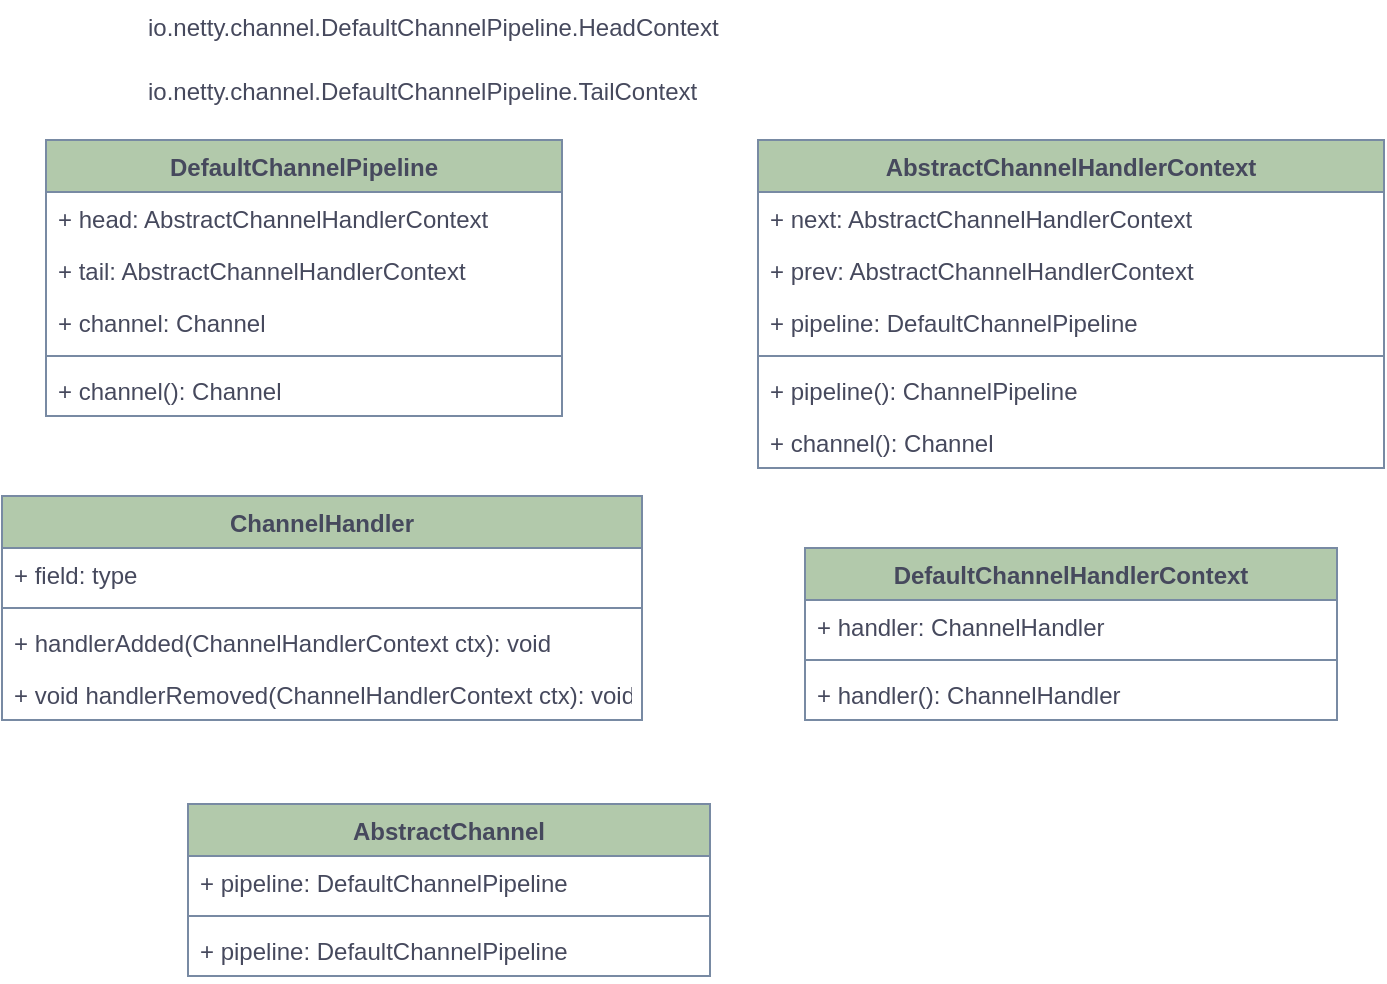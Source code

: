 <mxfile version="18.0.0" type="device" pages="2"><diagram id="C5RBs43oDa-KdzZeNtuy" name="UML"><mxGraphModel dx="782" dy="539" grid="0" gridSize="10" guides="1" tooltips="1" connect="1" arrows="1" fold="1" page="1" pageScale="1" pageWidth="827" pageHeight="1169" math="0" shadow="0"><root><mxCell id="WIyWlLk6GJQsqaUBKTNV-0"/><mxCell id="WIyWlLk6GJQsqaUBKTNV-1" parent="WIyWlLk6GJQsqaUBKTNV-0"/><mxCell id="BE4m7aeGJDHvJNT7Fiv7-10" value="DefaultChannelHandlerContext" style="swimlane;fontStyle=1;align=center;verticalAlign=top;childLayout=stackLayout;horizontal=1;startSize=26;horizontalStack=0;resizeParent=1;resizeParentMax=0;resizeLast=0;collapsible=1;marginBottom=0;rounded=0;fillColor=#B2C9AB;strokeColor=#788AA3;fontColor=#46495D;" parent="WIyWlLk6GJQsqaUBKTNV-1" vertex="1"><mxGeometry x="457.5" y="317" width="266" height="86" as="geometry"/></mxCell><mxCell id="BE4m7aeGJDHvJNT7Fiv7-11" value="+ handler: ChannelHandler" style="text;strokeColor=none;fillColor=none;align=left;verticalAlign=top;spacingLeft=4;spacingRight=4;overflow=hidden;rotatable=0;points=[[0,0.5],[1,0.5]];portConstraint=eastwest;rounded=0;fontColor=#46495D;" parent="BE4m7aeGJDHvJNT7Fiv7-10" vertex="1"><mxGeometry y="26" width="266" height="26" as="geometry"/></mxCell><mxCell id="BE4m7aeGJDHvJNT7Fiv7-12" value="" style="line;strokeWidth=1;fillColor=none;align=left;verticalAlign=middle;spacingTop=-1;spacingLeft=3;spacingRight=3;rotatable=0;labelPosition=right;points=[];portConstraint=eastwest;rounded=0;strokeColor=#788AA3;fontColor=#46495D;" parent="BE4m7aeGJDHvJNT7Fiv7-10" vertex="1"><mxGeometry y="52" width="266" height="8" as="geometry"/></mxCell><mxCell id="BE4m7aeGJDHvJNT7Fiv7-13" value="+ handler(): ChannelHandler" style="text;strokeColor=none;fillColor=none;align=left;verticalAlign=top;spacingLeft=4;spacingRight=4;overflow=hidden;rotatable=0;points=[[0,0.5],[1,0.5]];portConstraint=eastwest;rounded=0;fontColor=#46495D;" parent="BE4m7aeGJDHvJNT7Fiv7-10" vertex="1"><mxGeometry y="60" width="266" height="26" as="geometry"/></mxCell><mxCell id="BE4m7aeGJDHvJNT7Fiv7-14" value="AbstractChannelHandlerContext" style="swimlane;fontStyle=1;align=center;verticalAlign=top;childLayout=stackLayout;horizontal=1;startSize=26;horizontalStack=0;resizeParent=1;resizeParentMax=0;resizeLast=0;collapsible=1;marginBottom=0;rounded=0;fillColor=#B2C9AB;strokeColor=#788AA3;fontColor=#46495D;" parent="WIyWlLk6GJQsqaUBKTNV-1" vertex="1"><mxGeometry x="434" y="113" width="313" height="164" as="geometry"/></mxCell><mxCell id="BE4m7aeGJDHvJNT7Fiv7-15" value="+ next: AbstractChannelHandlerContext" style="text;strokeColor=none;fillColor=none;align=left;verticalAlign=top;spacingLeft=4;spacingRight=4;overflow=hidden;rotatable=0;points=[[0,0.5],[1,0.5]];portConstraint=eastwest;rounded=0;fontColor=#46495D;" parent="BE4m7aeGJDHvJNT7Fiv7-14" vertex="1"><mxGeometry y="26" width="313" height="26" as="geometry"/></mxCell><mxCell id="BE4m7aeGJDHvJNT7Fiv7-18" value="+ prev: AbstractChannelHandlerContext" style="text;strokeColor=none;fillColor=none;align=left;verticalAlign=top;spacingLeft=4;spacingRight=4;overflow=hidden;rotatable=0;points=[[0,0.5],[1,0.5]];portConstraint=eastwest;rounded=0;fontColor=#46495D;" parent="BE4m7aeGJDHvJNT7Fiv7-14" vertex="1"><mxGeometry y="52" width="313" height="26" as="geometry"/></mxCell><mxCell id="BE4m7aeGJDHvJNT7Fiv7-19" value="+ pipeline: DefaultChannelPipeline" style="text;strokeColor=none;fillColor=none;align=left;verticalAlign=top;spacingLeft=4;spacingRight=4;overflow=hidden;rotatable=0;points=[[0,0.5],[1,0.5]];portConstraint=eastwest;rounded=0;fontColor=#46495D;" parent="BE4m7aeGJDHvJNT7Fiv7-14" vertex="1"><mxGeometry y="78" width="313" height="26" as="geometry"/></mxCell><mxCell id="BE4m7aeGJDHvJNT7Fiv7-16" value="" style="line;strokeWidth=1;fillColor=none;align=left;verticalAlign=middle;spacingTop=-1;spacingLeft=3;spacingRight=3;rotatable=0;labelPosition=right;points=[];portConstraint=eastwest;rounded=0;strokeColor=#788AA3;fontColor=#46495D;" parent="BE4m7aeGJDHvJNT7Fiv7-14" vertex="1"><mxGeometry y="104" width="313" height="8" as="geometry"/></mxCell><mxCell id="BE4m7aeGJDHvJNT7Fiv7-23" value="+ pipeline(): ChannelPipeline" style="text;strokeColor=none;fillColor=none;align=left;verticalAlign=top;spacingLeft=4;spacingRight=4;overflow=hidden;rotatable=0;points=[[0,0.5],[1,0.5]];portConstraint=eastwest;rounded=0;fontColor=#46495D;" parent="BE4m7aeGJDHvJNT7Fiv7-14" vertex="1"><mxGeometry y="112" width="313" height="26" as="geometry"/></mxCell><mxCell id="BE4m7aeGJDHvJNT7Fiv7-26" value="+ channel(): Channel" style="text;strokeColor=none;fillColor=none;align=left;verticalAlign=top;spacingLeft=4;spacingRight=4;overflow=hidden;rotatable=0;points=[[0,0.5],[1,0.5]];portConstraint=eastwest;rounded=0;fontColor=#46495D;" parent="BE4m7aeGJDHvJNT7Fiv7-14" vertex="1"><mxGeometry y="138" width="313" height="26" as="geometry"/></mxCell><mxCell id="BE4m7aeGJDHvJNT7Fiv7-20" value="DefaultChannelPipeline" style="swimlane;fontStyle=1;align=center;verticalAlign=top;childLayout=stackLayout;horizontal=1;startSize=26;horizontalStack=0;resizeParent=1;resizeParentMax=0;resizeLast=0;collapsible=1;marginBottom=0;rounded=0;fillColor=#B2C9AB;strokeColor=#788AA3;fontColor=#46495D;" parent="WIyWlLk6GJQsqaUBKTNV-1" vertex="1"><mxGeometry x="78" y="113" width="258" height="138" as="geometry"/></mxCell><mxCell id="BE4m7aeGJDHvJNT7Fiv7-21" value="+ head: AbstractChannelHandlerContext" style="text;strokeColor=none;fillColor=none;align=left;verticalAlign=top;spacingLeft=4;spacingRight=4;overflow=hidden;rotatable=0;points=[[0,0.5],[1,0.5]];portConstraint=eastwest;rounded=0;fontColor=#46495D;" parent="BE4m7aeGJDHvJNT7Fiv7-20" vertex="1"><mxGeometry y="26" width="258" height="26" as="geometry"/></mxCell><mxCell id="BE4m7aeGJDHvJNT7Fiv7-24" value="+ tail: AbstractChannelHandlerContext" style="text;strokeColor=none;fillColor=none;align=left;verticalAlign=top;spacingLeft=4;spacingRight=4;overflow=hidden;rotatable=0;points=[[0,0.5],[1,0.5]];portConstraint=eastwest;rounded=0;fontColor=#46495D;" parent="BE4m7aeGJDHvJNT7Fiv7-20" vertex="1"><mxGeometry y="52" width="258" height="26" as="geometry"/></mxCell><mxCell id="BE4m7aeGJDHvJNT7Fiv7-25" value="+ channel: Channel" style="text;strokeColor=none;fillColor=none;align=left;verticalAlign=top;spacingLeft=4;spacingRight=4;overflow=hidden;rotatable=0;points=[[0,0.5],[1,0.5]];portConstraint=eastwest;rounded=0;fontColor=#46495D;" parent="BE4m7aeGJDHvJNT7Fiv7-20" vertex="1"><mxGeometry y="78" width="258" height="26" as="geometry"/></mxCell><mxCell id="BE4m7aeGJDHvJNT7Fiv7-22" value="" style="line;strokeWidth=1;fillColor=none;align=left;verticalAlign=middle;spacingTop=-1;spacingLeft=3;spacingRight=3;rotatable=0;labelPosition=right;points=[];portConstraint=eastwest;rounded=0;strokeColor=#788AA3;fontColor=#46495D;" parent="BE4m7aeGJDHvJNT7Fiv7-20" vertex="1"><mxGeometry y="104" width="258" height="8" as="geometry"/></mxCell><mxCell id="BE4m7aeGJDHvJNT7Fiv7-17" value="+ channel(): Channel" style="text;strokeColor=none;fillColor=none;align=left;verticalAlign=top;spacingLeft=4;spacingRight=4;overflow=hidden;rotatable=0;points=[[0,0.5],[1,0.5]];portConstraint=eastwest;rounded=0;fontColor=#46495D;" parent="BE4m7aeGJDHvJNT7Fiv7-20" vertex="1"><mxGeometry y="112" width="258" height="26" as="geometry"/></mxCell><UserObject label="io.netty.channel.DefaultChannelPipeline.HeadContext" id="BE4m7aeGJDHvJNT7Fiv7-29"><mxCell style="text;whiteSpace=wrap;html=1;rounded=0;fontColor=#46495D;" parent="WIyWlLk6GJQsqaUBKTNV-1" vertex="1"><mxGeometry x="126.997" y="43" width="305" height="28" as="geometry"/></mxCell></UserObject><UserObject label="io.netty.channel.DefaultChannelPipeline.TailContext" id="BE4m7aeGJDHvJNT7Fiv7-30"><mxCell style="text;whiteSpace=wrap;html=1;rounded=0;fontColor=#46495D;" parent="WIyWlLk6GJQsqaUBKTNV-1" vertex="1"><mxGeometry x="126.997" y="75" width="295" height="28" as="geometry"/></mxCell></UserObject><mxCell id="BE4m7aeGJDHvJNT7Fiv7-32" value="ChannelHandler" style="swimlane;fontStyle=1;align=center;verticalAlign=top;childLayout=stackLayout;horizontal=1;startSize=26;horizontalStack=0;resizeParent=1;resizeParentMax=0;resizeLast=0;collapsible=1;marginBottom=0;rounded=0;fillColor=#B2C9AB;strokeColor=#788AA3;fontColor=#46495D;" parent="WIyWlLk6GJQsqaUBKTNV-1" vertex="1"><mxGeometry x="56" y="291" width="320" height="112" as="geometry"/></mxCell><mxCell id="BE4m7aeGJDHvJNT7Fiv7-33" value="+ field: type" style="text;strokeColor=none;fillColor=none;align=left;verticalAlign=top;spacingLeft=4;spacingRight=4;overflow=hidden;rotatable=0;points=[[0,0.5],[1,0.5]];portConstraint=eastwest;rounded=0;fontColor=#46495D;" parent="BE4m7aeGJDHvJNT7Fiv7-32" vertex="1"><mxGeometry y="26" width="320" height="26" as="geometry"/></mxCell><mxCell id="BE4m7aeGJDHvJNT7Fiv7-34" value="" style="line;strokeWidth=1;fillColor=none;align=left;verticalAlign=middle;spacingTop=-1;spacingLeft=3;spacingRight=3;rotatable=0;labelPosition=right;points=[];portConstraint=eastwest;rounded=0;strokeColor=#788AA3;fontColor=#46495D;" parent="BE4m7aeGJDHvJNT7Fiv7-32" vertex="1"><mxGeometry y="52" width="320" height="8" as="geometry"/></mxCell><mxCell id="BE4m7aeGJDHvJNT7Fiv7-35" value="+ handlerAdded(ChannelHandlerContext ctx): void" style="text;strokeColor=none;fillColor=none;align=left;verticalAlign=top;spacingLeft=4;spacingRight=4;overflow=hidden;rotatable=0;points=[[0,0.5],[1,0.5]];portConstraint=eastwest;rounded=0;fontColor=#46495D;" parent="BE4m7aeGJDHvJNT7Fiv7-32" vertex="1"><mxGeometry y="60" width="320" height="26" as="geometry"/></mxCell><mxCell id="BE4m7aeGJDHvJNT7Fiv7-38" value="+ void handlerRemoved(ChannelHandlerContext ctx): void" style="text;strokeColor=none;fillColor=none;align=left;verticalAlign=top;spacingLeft=4;spacingRight=4;overflow=hidden;rotatable=0;points=[[0,0.5],[1,0.5]];portConstraint=eastwest;rounded=0;fontColor=#46495D;" parent="BE4m7aeGJDHvJNT7Fiv7-32" vertex="1"><mxGeometry y="86" width="320" height="26" as="geometry"/></mxCell><mxCell id="BE4m7aeGJDHvJNT7Fiv7-40" value="AbstractChannel" style="swimlane;fontStyle=1;align=center;verticalAlign=top;childLayout=stackLayout;horizontal=1;startSize=26;horizontalStack=0;resizeParent=1;resizeParentMax=0;resizeLast=0;collapsible=1;marginBottom=0;rounded=0;fillColor=#B2C9AB;strokeColor=#788AA3;fontColor=#46495D;" parent="WIyWlLk6GJQsqaUBKTNV-1" vertex="1"><mxGeometry x="149" y="445" width="261" height="86" as="geometry"/></mxCell><mxCell id="BE4m7aeGJDHvJNT7Fiv7-41" value="+ pipeline: DefaultChannelPipeline" style="text;strokeColor=none;fillColor=none;align=left;verticalAlign=top;spacingLeft=4;spacingRight=4;overflow=hidden;rotatable=0;points=[[0,0.5],[1,0.5]];portConstraint=eastwest;rounded=0;fontColor=#46495D;" parent="BE4m7aeGJDHvJNT7Fiv7-40" vertex="1"><mxGeometry y="26" width="261" height="26" as="geometry"/></mxCell><mxCell id="BE4m7aeGJDHvJNT7Fiv7-42" value="" style="line;strokeWidth=1;fillColor=none;align=left;verticalAlign=middle;spacingTop=-1;spacingLeft=3;spacingRight=3;rotatable=0;labelPosition=right;points=[];portConstraint=eastwest;rounded=0;strokeColor=#788AA3;fontColor=#46495D;" parent="BE4m7aeGJDHvJNT7Fiv7-40" vertex="1"><mxGeometry y="52" width="261" height="8" as="geometry"/></mxCell><mxCell id="BE4m7aeGJDHvJNT7Fiv7-43" value="+ pipeline: DefaultChannelPipeline" style="text;strokeColor=none;fillColor=none;align=left;verticalAlign=top;spacingLeft=4;spacingRight=4;overflow=hidden;rotatable=0;points=[[0,0.5],[1,0.5]];portConstraint=eastwest;rounded=0;fontColor=#46495D;" parent="BE4m7aeGJDHvJNT7Fiv7-40" vertex="1"><mxGeometry y="60" width="261" height="26" as="geometry"/></mxCell></root></mxGraphModel></diagram><diagram id="fpcd_LTk_96UtxrtnZGf" name="ChannelFuture"><mxGraphModel dx="765" dy="539" grid="0" gridSize="10" guides="1" tooltips="1" connect="1" arrows="1" fold="1" page="1" pageScale="1" pageWidth="827" pageHeight="1169" math="0" shadow="0"><root><mxCell id="0"/><mxCell id="1" parent="0"/><mxCell id="0ZsQTuh4TzK0ShkV48It-1" value="ChannelPromise" style="text;whiteSpace=wrap;html=1;fontColor=#46495D;" vertex="1" parent="1"><mxGeometry x="263.333" y="248" width="109" height="28" as="geometry"/></mxCell><mxCell id="0ZsQTuh4TzK0ShkV48It-2" value="ChannelFuture" style="text;whiteSpace=wrap;html=1;fontColor=#46495D;" vertex="1" parent="1"><mxGeometry x="240.003" y="147" width="99" height="28" as="geometry"/></mxCell><mxCell id="0ZsQTuh4TzK0ShkV48It-3" value="Promise" style="swimlane;fontStyle=1;align=center;verticalAlign=top;childLayout=stackLayout;horizontal=1;startSize=26;horizontalStack=0;resizeParent=1;resizeParentMax=0;resizeLast=0;collapsible=1;marginBottom=0;rounded=0;sketch=0;fontColor=#46495D;strokeColor=#788AA3;fillColor=#B2C9AB;" vertex="1" parent="1"><mxGeometry x="511" y="216" width="160" height="86" as="geometry"/></mxCell><mxCell id="0ZsQTuh4TzK0ShkV48It-4" value="+ field: type" style="text;strokeColor=none;fillColor=none;align=left;verticalAlign=top;spacingLeft=4;spacingRight=4;overflow=hidden;rotatable=0;points=[[0,0.5],[1,0.5]];portConstraint=eastwest;rounded=0;sketch=0;fontColor=#46495D;" vertex="1" parent="0ZsQTuh4TzK0ShkV48It-3"><mxGeometry y="26" width="160" height="26" as="geometry"/></mxCell><mxCell id="0ZsQTuh4TzK0ShkV48It-5" value="" style="line;strokeWidth=1;fillColor=none;align=left;verticalAlign=middle;spacingTop=-1;spacingLeft=3;spacingRight=3;rotatable=0;labelPosition=right;points=[];portConstraint=eastwest;rounded=0;sketch=0;fontColor=#46495D;" vertex="1" parent="0ZsQTuh4TzK0ShkV48It-3"><mxGeometry y="52" width="160" height="8" as="geometry"/></mxCell><mxCell id="0ZsQTuh4TzK0ShkV48It-6" value="+ method(type): type" style="text;strokeColor=none;fillColor=none;align=left;verticalAlign=top;spacingLeft=4;spacingRight=4;overflow=hidden;rotatable=0;points=[[0,0.5],[1,0.5]];portConstraint=eastwest;rounded=0;sketch=0;fontColor=#46495D;" vertex="1" parent="0ZsQTuh4TzK0ShkV48It-3"><mxGeometry y="60" width="160" height="26" as="geometry"/></mxCell></root></mxGraphModel></diagram></mxfile>